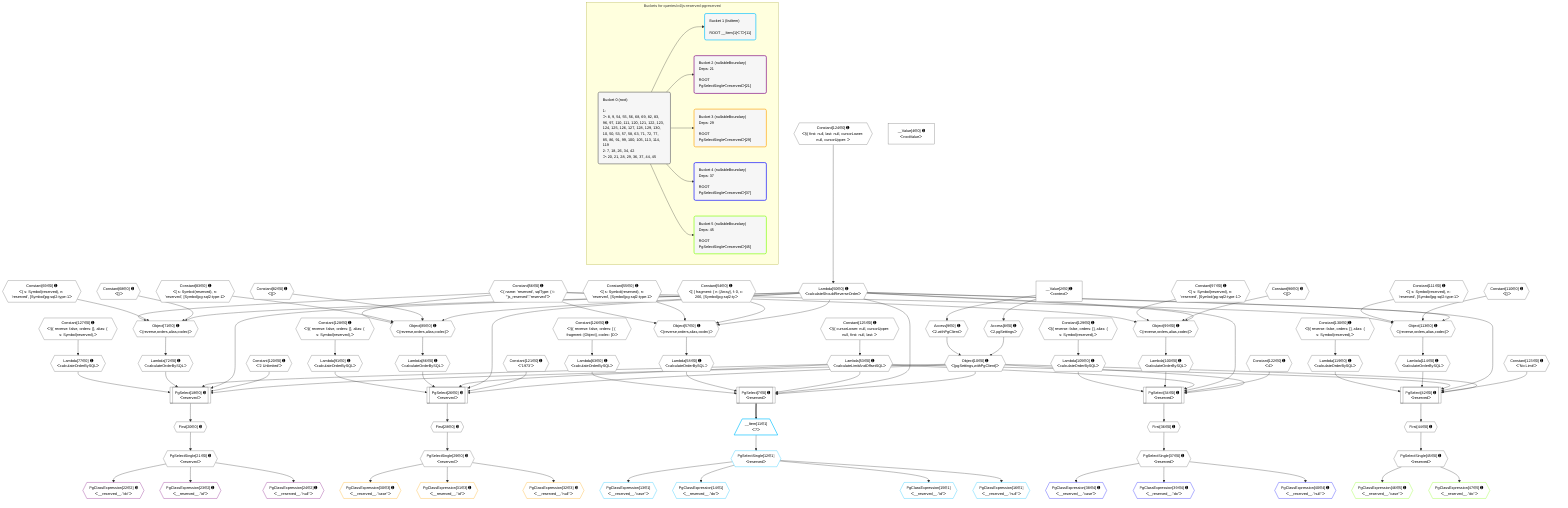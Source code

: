 %%{init: {'themeVariables': { 'fontSize': '12px'}}}%%
graph TD
    classDef path fill:#eee,stroke:#000,color:#000
    classDef plan fill:#fff,stroke-width:1px,color:#000
    classDef itemplan fill:#fff,stroke-width:2px,color:#000
    classDef unbatchedplan fill:#dff,stroke-width:1px,color:#000
    classDef sideeffectplan fill:#fcc,stroke-width:2px,color:#000
    classDef bucket fill:#f6f6f6,color:#000,stroke-width:2px,text-align:left


    %% plan dependencies
    PgSelect18[["PgSelect[18∈0] ➊<br />ᐸreservedᐳ"]]:::plan
    Object10{{"Object[10∈0] ➊<br />ᐸ{pgSettings,withPgClient}ᐳ"}}:::plan
    Constant120{{"Constant[120∈0] ➊<br />ᐸ'2 Unlimited'ᐳ"}}:::plan
    Lambda50{{"Lambda[50∈0] ➊<br />ᐸcalculateShouldReverseOrderᐳ"}}:::plan
    Lambda53{{"Lambda[53∈0] ➊<br />ᐸcalculateLimitAndOffsetSQLᐳ"}}:::plan
    Lambda72{{"Lambda[72∈0] ➊<br />ᐸcalculateOrderBySQLᐳ"}}:::plan
    Lambda77{{"Lambda[77∈0] ➊<br />ᐸcalculateOrderBySQLᐳ"}}:::plan
    Object10 & Constant120 & Lambda50 & Lambda53 & Lambda72 & Lambda77 --> PgSelect18
    PgSelect26[["PgSelect[26∈0] ➊<br />ᐸreservedᐳ"]]:::plan
    Constant121{{"Constant[121∈0] ➊<br />ᐸ'1973'ᐳ"}}:::plan
    Lambda86{{"Lambda[86∈0] ➊<br />ᐸcalculateOrderBySQLᐳ"}}:::plan
    Lambda91{{"Lambda[91∈0] ➊<br />ᐸcalculateOrderBySQLᐳ"}}:::plan
    Object10 & Constant121 & Lambda50 & Lambda53 & Lambda86 & Lambda91 --> PgSelect26
    PgSelect34[["PgSelect[34∈0] ➊<br />ᐸreservedᐳ"]]:::plan
    Constant122{{"Constant[122∈0] ➊<br />ᐸ4ᐳ"}}:::plan
    Lambda100{{"Lambda[100∈0] ➊<br />ᐸcalculateOrderBySQLᐳ"}}:::plan
    Lambda105{{"Lambda[105∈0] ➊<br />ᐸcalculateOrderBySQLᐳ"}}:::plan
    Object10 & Constant122 & Lambda50 & Lambda53 & Lambda100 & Lambda105 --> PgSelect34
    PgSelect42[["PgSelect[42∈0] ➊<br />ᐸreservedᐳ"]]:::plan
    Constant123{{"Constant[123∈0] ➊<br />ᐸ'No Limit'ᐳ"}}:::plan
    Lambda114{{"Lambda[114∈0] ➊<br />ᐸcalculateOrderBySQLᐳ"}}:::plan
    Lambda119{{"Lambda[119∈0] ➊<br />ᐸcalculateOrderBySQLᐳ"}}:::plan
    Object10 & Constant123 & Lambda50 & Lambda53 & Lambda114 & Lambda119 --> PgSelect42
    PgSelect7[["PgSelect[7∈0] ➊<br />ᐸreservedᐳ"]]:::plan
    Lambda58{{"Lambda[58∈0] ➊<br />ᐸcalculateOrderBySQLᐳ"}}:::plan
    Lambda63{{"Lambda[63∈0] ➊<br />ᐸcalculateOrderBySQLᐳ"}}:::plan
    Object10 & Lambda50 & Lambda53 & Lambda58 & Lambda63 --> PgSelect7
    Object57{{"Object[57∈0] ➊<br />ᐸ{reverse,orders,alias,codec}ᐳ"}}:::plan
    Constant54{{"Constant[54∈0] ➊<br />ᐸ[ { fragment: { n: [Array], f: 0, c: 266, [Symbol(pg-sql2-tyᐳ"}}:::plan
    Constant55{{"Constant[55∈0] ➊<br />ᐸ{ s: Symbol(reserved), n: 'reserved', [Symbol(pg-sql2-type-1ᐳ"}}:::plan
    Constant56{{"Constant[56∈0] ➊<br />ᐸ{ name: 'reserved', sqlType: { t: '”js_reserved”.”reserved”'ᐳ"}}:::plan
    Lambda50 & Constant54 & Constant55 & Constant56 --> Object57
    Object71{{"Object[71∈0] ➊<br />ᐸ{reverse,orders,alias,codec}ᐳ"}}:::plan
    Constant68{{"Constant[68∈0] ➊<br />ᐸ[]ᐳ"}}:::plan
    Constant69{{"Constant[69∈0] ➊<br />ᐸ{ s: Symbol(reserved), n: 'reserved', [Symbol(pg-sql2-type-1ᐳ"}}:::plan
    Lambda50 & Constant68 & Constant69 & Constant56 --> Object71
    Object85{{"Object[85∈0] ➊<br />ᐸ{reverse,orders,alias,codec}ᐳ"}}:::plan
    Constant82{{"Constant[82∈0] ➊<br />ᐸ[]ᐳ"}}:::plan
    Constant83{{"Constant[83∈0] ➊<br />ᐸ{ s: Symbol(reserved), n: 'reserved', [Symbol(pg-sql2-type-1ᐳ"}}:::plan
    Lambda50 & Constant82 & Constant83 & Constant56 --> Object85
    Object99{{"Object[99∈0] ➊<br />ᐸ{reverse,orders,alias,codec}ᐳ"}}:::plan
    Constant96{{"Constant[96∈0] ➊<br />ᐸ[]ᐳ"}}:::plan
    Constant97{{"Constant[97∈0] ➊<br />ᐸ{ s: Symbol(reserved), n: 'reserved', [Symbol(pg-sql2-type-1ᐳ"}}:::plan
    Lambda50 & Constant96 & Constant97 & Constant56 --> Object99
    Object113{{"Object[113∈0] ➊<br />ᐸ{reverse,orders,alias,codec}ᐳ"}}:::plan
    Constant110{{"Constant[110∈0] ➊<br />ᐸ[]ᐳ"}}:::plan
    Constant111{{"Constant[111∈0] ➊<br />ᐸ{ s: Symbol(reserved), n: 'reserved', [Symbol(pg-sql2-type-1ᐳ"}}:::plan
    Lambda50 & Constant110 & Constant111 & Constant56 --> Object113
    Access8{{"Access[8∈0] ➊<br />ᐸ2.pgSettingsᐳ"}}:::plan
    Access9{{"Access[9∈0] ➊<br />ᐸ2.withPgClientᐳ"}}:::plan
    Access8 & Access9 --> Object10
    __Value2["__Value[2∈0] ➊<br />ᐸcontextᐳ"]:::plan
    __Value2 --> Access8
    __Value2 --> Access9
    First20{{"First[20∈0] ➊"}}:::plan
    PgSelect18 --> First20
    PgSelectSingle21{{"PgSelectSingle[21∈0] ➊<br />ᐸreservedᐳ"}}:::plan
    First20 --> PgSelectSingle21
    First28{{"First[28∈0] ➊"}}:::plan
    PgSelect26 --> First28
    PgSelectSingle29{{"PgSelectSingle[29∈0] ➊<br />ᐸreservedᐳ"}}:::plan
    First28 --> PgSelectSingle29
    First36{{"First[36∈0] ➊"}}:::plan
    PgSelect34 --> First36
    PgSelectSingle37{{"PgSelectSingle[37∈0] ➊<br />ᐸreservedᐳ"}}:::plan
    First36 --> PgSelectSingle37
    First44{{"First[44∈0] ➊"}}:::plan
    PgSelect42 --> First44
    PgSelectSingle45{{"PgSelectSingle[45∈0] ➊<br />ᐸreservedᐳ"}}:::plan
    First44 --> PgSelectSingle45
    Constant124{{"Constant[124∈0] ➊<br />ᐸ§{ first: null, last: null, cursorLower: null, cursorUpper: ᐳ"}}:::plan
    Constant124 --> Lambda50
    Constant125{{"Constant[125∈0] ➊<br />ᐸ§{ cursorLower: null, cursorUpper: null, first: null, last: ᐳ"}}:::plan
    Constant125 --> Lambda53
    Object57 --> Lambda58
    Constant126{{"Constant[126∈0] ➊<br />ᐸ§{ reverse: false, orders: [ { fragment: [Object], codec: [Oᐳ"}}:::plan
    Constant126 --> Lambda63
    Object71 --> Lambda72
    Constant127{{"Constant[127∈0] ➊<br />ᐸ§{ reverse: false, orders: [], alias: { s: Symbol(reserved),ᐳ"}}:::plan
    Constant127 --> Lambda77
    Object85 --> Lambda86
    Constant128{{"Constant[128∈0] ➊<br />ᐸ§{ reverse: false, orders: [], alias: { s: Symbol(reserved),ᐳ"}}:::plan
    Constant128 --> Lambda91
    Object99 --> Lambda100
    Constant129{{"Constant[129∈0] ➊<br />ᐸ§{ reverse: false, orders: [], alias: { s: Symbol(reserved),ᐳ"}}:::plan
    Constant129 --> Lambda105
    Object113 --> Lambda114
    Constant130{{"Constant[130∈0] ➊<br />ᐸ§{ reverse: false, orders: [], alias: { s: Symbol(reserved),ᐳ"}}:::plan
    Constant130 --> Lambda119
    __Value4["__Value[4∈0] ➊<br />ᐸrootValueᐳ"]:::plan
    __Item11[/"__Item[11∈1]<br />ᐸ7ᐳ"\]:::itemplan
    PgSelect7 ==> __Item11
    PgSelectSingle12{{"PgSelectSingle[12∈1]<br />ᐸreservedᐳ"}}:::plan
    __Item11 --> PgSelectSingle12
    PgClassExpression13{{"PgClassExpression[13∈1]<br />ᐸ__reserved__.”case”ᐳ"}}:::plan
    PgSelectSingle12 --> PgClassExpression13
    PgClassExpression14{{"PgClassExpression[14∈1]<br />ᐸ__reserved__.”do”ᐳ"}}:::plan
    PgSelectSingle12 --> PgClassExpression14
    PgClassExpression15{{"PgClassExpression[15∈1]<br />ᐸ__reserved__.”id”ᐳ"}}:::plan
    PgSelectSingle12 --> PgClassExpression15
    PgClassExpression16{{"PgClassExpression[16∈1]<br />ᐸ__reserved__.”null”ᐳ"}}:::plan
    PgSelectSingle12 --> PgClassExpression16
    PgClassExpression22{{"PgClassExpression[22∈2] ➊<br />ᐸ__reserved__.”do”ᐳ"}}:::plan
    PgSelectSingle21 --> PgClassExpression22
    PgClassExpression23{{"PgClassExpression[23∈2] ➊<br />ᐸ__reserved__.”id”ᐳ"}}:::plan
    PgSelectSingle21 --> PgClassExpression23
    PgClassExpression24{{"PgClassExpression[24∈2] ➊<br />ᐸ__reserved__.”null”ᐳ"}}:::plan
    PgSelectSingle21 --> PgClassExpression24
    PgClassExpression30{{"PgClassExpression[30∈3] ➊<br />ᐸ__reserved__.”case”ᐳ"}}:::plan
    PgSelectSingle29 --> PgClassExpression30
    PgClassExpression31{{"PgClassExpression[31∈3] ➊<br />ᐸ__reserved__.”id”ᐳ"}}:::plan
    PgSelectSingle29 --> PgClassExpression31
    PgClassExpression32{{"PgClassExpression[32∈3] ➊<br />ᐸ__reserved__.”null”ᐳ"}}:::plan
    PgSelectSingle29 --> PgClassExpression32
    PgClassExpression38{{"PgClassExpression[38∈4] ➊<br />ᐸ__reserved__.”case”ᐳ"}}:::plan
    PgSelectSingle37 --> PgClassExpression38
    PgClassExpression39{{"PgClassExpression[39∈4] ➊<br />ᐸ__reserved__.”do”ᐳ"}}:::plan
    PgSelectSingle37 --> PgClassExpression39
    PgClassExpression40{{"PgClassExpression[40∈4] ➊<br />ᐸ__reserved__.”null”ᐳ"}}:::plan
    PgSelectSingle37 --> PgClassExpression40
    PgClassExpression46{{"PgClassExpression[46∈5] ➊<br />ᐸ__reserved__.”case”ᐳ"}}:::plan
    PgSelectSingle45 --> PgClassExpression46
    PgClassExpression47{{"PgClassExpression[47∈5] ➊<br />ᐸ__reserved__.”do”ᐳ"}}:::plan
    PgSelectSingle45 --> PgClassExpression47

    %% define steps

    subgraph "Buckets for queries/v4/js-reserved-pgreserved"
    Bucket0("Bucket 0 (root)<br /><br />1: <br />ᐳ: 8, 9, 54, 55, 56, 68, 69, 82, 83, 96, 97, 110, 111, 120, 121, 122, 123, 124, 125, 126, 127, 128, 129, 130, 10, 50, 53, 57, 58, 63, 71, 72, 77, 85, 86, 91, 99, 100, 105, 113, 114, 119<br />2: 7, 18, 26, 34, 42<br />ᐳ: 20, 21, 28, 29, 36, 37, 44, 45"):::bucket
    classDef bucket0 stroke:#696969
    class Bucket0,__Value2,__Value4,PgSelect7,Access8,Access9,Object10,PgSelect18,First20,PgSelectSingle21,PgSelect26,First28,PgSelectSingle29,PgSelect34,First36,PgSelectSingle37,PgSelect42,First44,PgSelectSingle45,Lambda50,Lambda53,Constant54,Constant55,Constant56,Object57,Lambda58,Lambda63,Constant68,Constant69,Object71,Lambda72,Lambda77,Constant82,Constant83,Object85,Lambda86,Lambda91,Constant96,Constant97,Object99,Lambda100,Lambda105,Constant110,Constant111,Object113,Lambda114,Lambda119,Constant120,Constant121,Constant122,Constant123,Constant124,Constant125,Constant126,Constant127,Constant128,Constant129,Constant130 bucket0
    Bucket1("Bucket 1 (listItem)<br /><br />ROOT __Item{1}ᐸ7ᐳ[11]"):::bucket
    classDef bucket1 stroke:#00bfff
    class Bucket1,__Item11,PgSelectSingle12,PgClassExpression13,PgClassExpression14,PgClassExpression15,PgClassExpression16 bucket1
    Bucket2("Bucket 2 (nullableBoundary)<br />Deps: 21<br /><br />ROOT PgSelectSingleᐸreservedᐳ[21]"):::bucket
    classDef bucket2 stroke:#7f007f
    class Bucket2,PgClassExpression22,PgClassExpression23,PgClassExpression24 bucket2
    Bucket3("Bucket 3 (nullableBoundary)<br />Deps: 29<br /><br />ROOT PgSelectSingleᐸreservedᐳ[29]"):::bucket
    classDef bucket3 stroke:#ffa500
    class Bucket3,PgClassExpression30,PgClassExpression31,PgClassExpression32 bucket3
    Bucket4("Bucket 4 (nullableBoundary)<br />Deps: 37<br /><br />ROOT PgSelectSingleᐸreservedᐳ[37]"):::bucket
    classDef bucket4 stroke:#0000ff
    class Bucket4,PgClassExpression38,PgClassExpression39,PgClassExpression40 bucket4
    Bucket5("Bucket 5 (nullableBoundary)<br />Deps: 45<br /><br />ROOT PgSelectSingleᐸreservedᐳ[45]"):::bucket
    classDef bucket5 stroke:#7fff00
    class Bucket5,PgClassExpression46,PgClassExpression47 bucket5
    Bucket0 --> Bucket1 & Bucket2 & Bucket3 & Bucket4 & Bucket5
    end